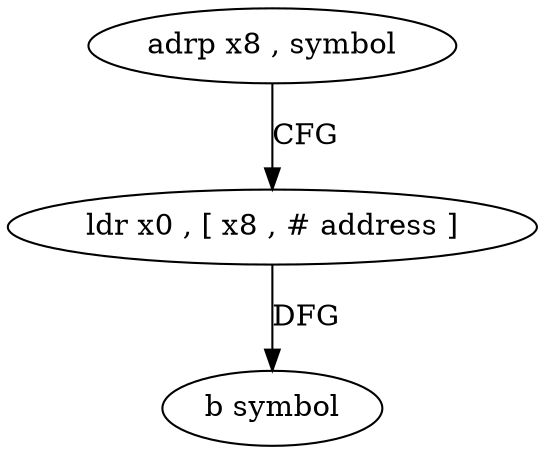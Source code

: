 digraph "func" {
"4203736" [label = "adrp x8 , symbol" ]
"4203740" [label = "ldr x0 , [ x8 , # address ]" ]
"4203744" [label = "b symbol" ]
"4203736" -> "4203740" [ label = "CFG" ]
"4203740" -> "4203744" [ label = "DFG" ]
}
